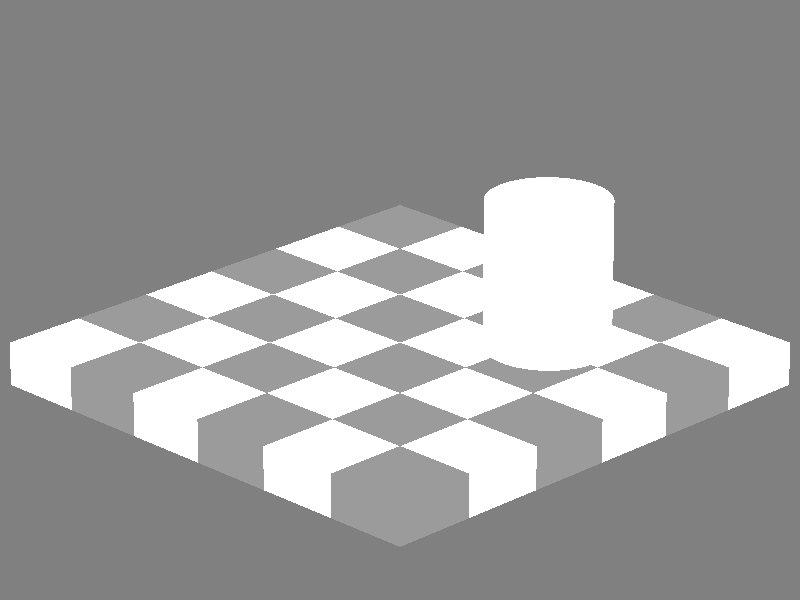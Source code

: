 #version 2.5
#include "colors.inc"

background { color Gray50 }



camera{
    location <0, 20, -50>
    //up <0, 0.15, 0>      
    //right <1.0, 0, 0>
    look_at < 0, 0, 0>
    angle 9.2
}


//light_source {
//  <20,10,7>             // light's position (translated below)
//  color White           // light's color
//  area_light
//  <3, 0, 0> <0, 0, 3>   // lights spread out across this distance (x * z)   
//  12, 12                  // total number of lights in grid (4x*4z = 16 lights)
//                      
//  }
 

light_source {
<20,10,7>
color White

             }

box{
    <-3, -1.0,  -3>,
    < 3, -0.5, 3>
    pigment {
             checker
             color <2.3,2.3,2.3>
             color <2.3,2.3,2.3> * 0.265
             scale <1, 1, 1>
            } 
    rotate y* -45    
    
    }

         
         
cylinder{
<2.8, -0.5, 0.3>
<2.8,  1.2, 0.3>
.7
pigment{  rgb <1.0, 1.0, 1.0> }
translate <-1.2,0,-.4>
}         